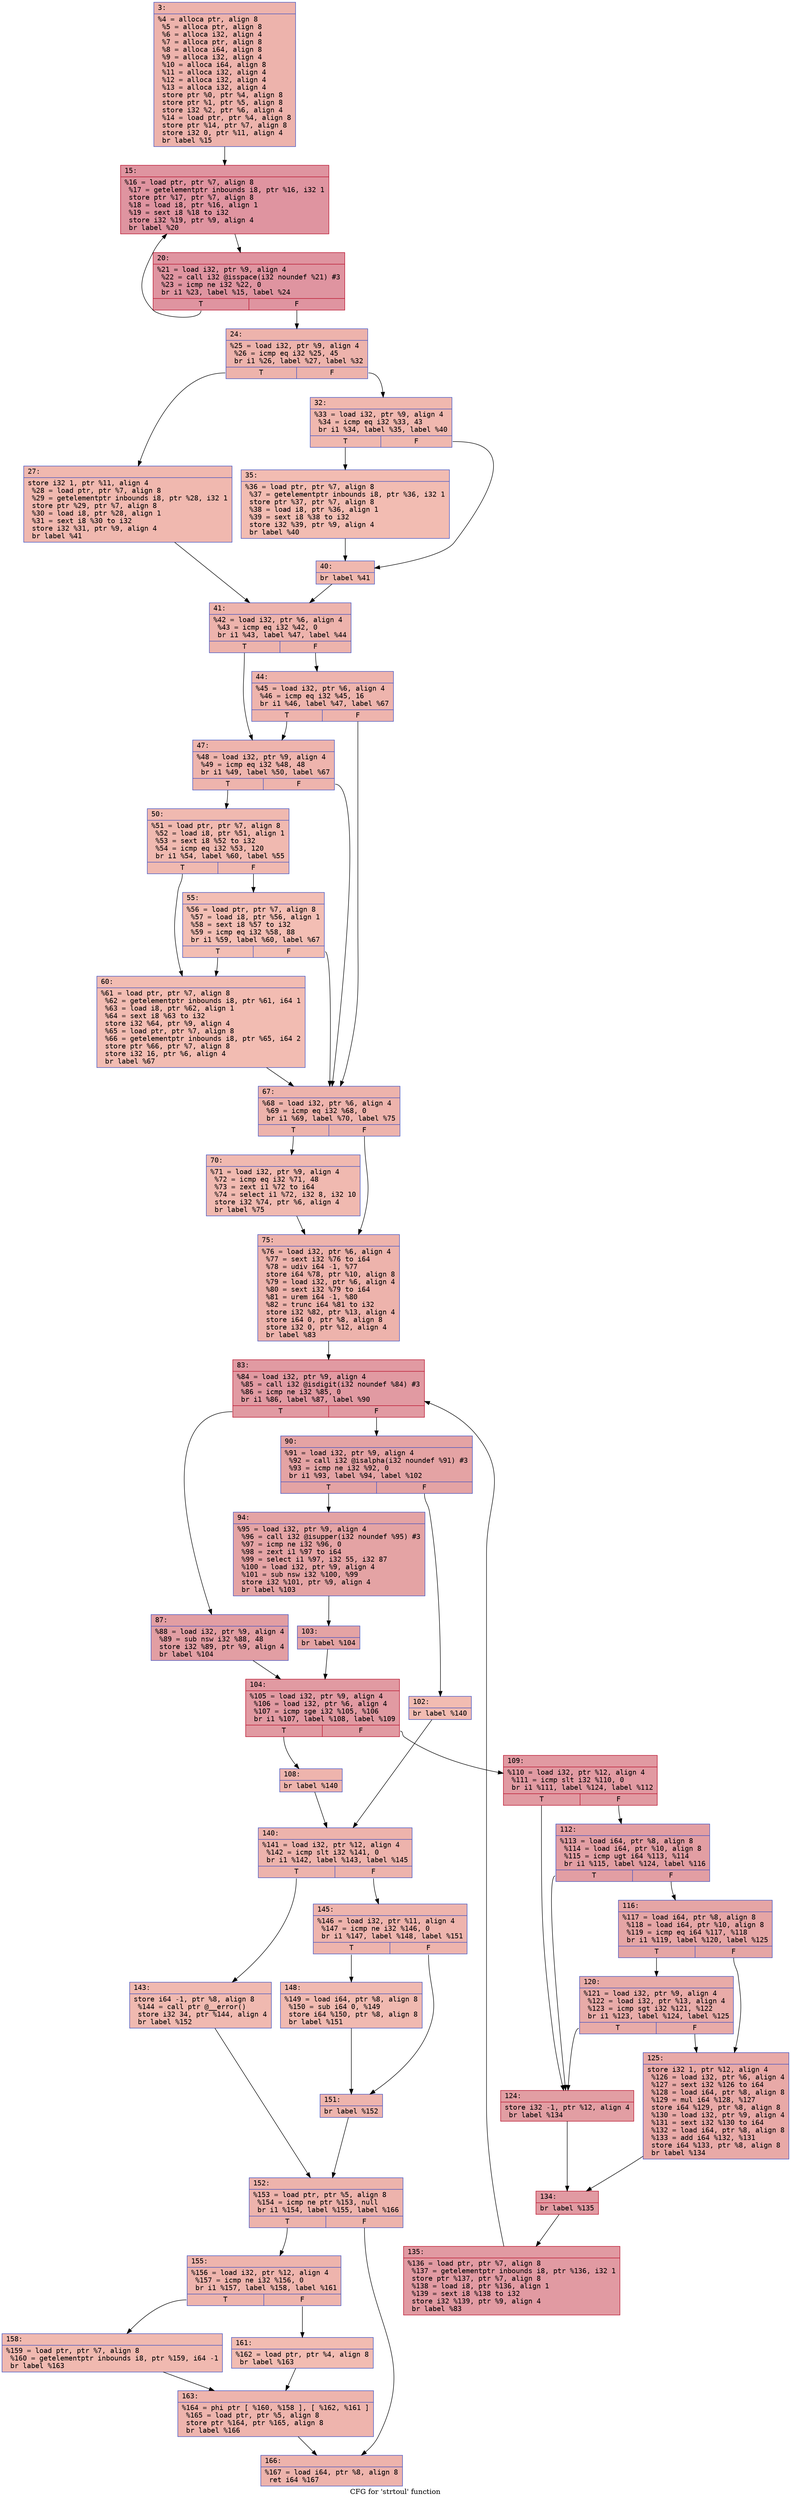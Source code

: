 digraph "CFG for 'strtoul' function" {
	label="CFG for 'strtoul' function";

	Node0x6000023104b0 [shape=record,color="#3d50c3ff", style=filled, fillcolor="#d6524470" fontname="Courier",label="{3:\l|  %4 = alloca ptr, align 8\l  %5 = alloca ptr, align 8\l  %6 = alloca i32, align 4\l  %7 = alloca ptr, align 8\l  %8 = alloca i64, align 8\l  %9 = alloca i32, align 4\l  %10 = alloca i64, align 8\l  %11 = alloca i32, align 4\l  %12 = alloca i32, align 4\l  %13 = alloca i32, align 4\l  store ptr %0, ptr %4, align 8\l  store ptr %1, ptr %5, align 8\l  store i32 %2, ptr %6, align 4\l  %14 = load ptr, ptr %4, align 8\l  store ptr %14, ptr %7, align 8\l  store i32 0, ptr %11, align 4\l  br label %15\l}"];
	Node0x6000023104b0 -> Node0x600002310550[tooltip="3 -> 15\nProbability 100.00%" ];
	Node0x600002310550 [shape=record,color="#b70d28ff", style=filled, fillcolor="#b70d2870" fontname="Courier",label="{15:\l|  %16 = load ptr, ptr %7, align 8\l  %17 = getelementptr inbounds i8, ptr %16, i32 1\l  store ptr %17, ptr %7, align 8\l  %18 = load i8, ptr %16, align 1\l  %19 = sext i8 %18 to i32\l  store i32 %19, ptr %9, align 4\l  br label %20\l}"];
	Node0x600002310550 -> Node0x6000023105a0[tooltip="15 -> 20\nProbability 100.00%" ];
	Node0x6000023105a0 [shape=record,color="#b70d28ff", style=filled, fillcolor="#b70d2870" fontname="Courier",label="{20:\l|  %21 = load i32, ptr %9, align 4\l  %22 = call i32 @isspace(i32 noundef %21) #3\l  %23 = icmp ne i32 %22, 0\l  br i1 %23, label %15, label %24\l|{<s0>T|<s1>F}}"];
	Node0x6000023105a0:s0 -> Node0x600002310550[tooltip="20 -> 15\nProbability 96.88%" ];
	Node0x6000023105a0:s1 -> Node0x6000023105f0[tooltip="20 -> 24\nProbability 3.12%" ];
	Node0x6000023105f0 [shape=record,color="#3d50c3ff", style=filled, fillcolor="#d6524470" fontname="Courier",label="{24:\l|  %25 = load i32, ptr %9, align 4\l  %26 = icmp eq i32 %25, 45\l  br i1 %26, label %27, label %32\l|{<s0>T|<s1>F}}"];
	Node0x6000023105f0:s0 -> Node0x600002310640[tooltip="24 -> 27\nProbability 50.00%" ];
	Node0x6000023105f0:s1 -> Node0x600002310690[tooltip="24 -> 32\nProbability 50.00%" ];
	Node0x600002310640 [shape=record,color="#3d50c3ff", style=filled, fillcolor="#dc5d4a70" fontname="Courier",label="{27:\l|  store i32 1, ptr %11, align 4\l  %28 = load ptr, ptr %7, align 8\l  %29 = getelementptr inbounds i8, ptr %28, i32 1\l  store ptr %29, ptr %7, align 8\l  %30 = load i8, ptr %28, align 1\l  %31 = sext i8 %30 to i32\l  store i32 %31, ptr %9, align 4\l  br label %41\l}"];
	Node0x600002310640 -> Node0x600002310780[tooltip="27 -> 41\nProbability 100.00%" ];
	Node0x600002310690 [shape=record,color="#3d50c3ff", style=filled, fillcolor="#dc5d4a70" fontname="Courier",label="{32:\l|  %33 = load i32, ptr %9, align 4\l  %34 = icmp eq i32 %33, 43\l  br i1 %34, label %35, label %40\l|{<s0>T|<s1>F}}"];
	Node0x600002310690:s0 -> Node0x6000023106e0[tooltip="32 -> 35\nProbability 50.00%" ];
	Node0x600002310690:s1 -> Node0x600002310730[tooltip="32 -> 40\nProbability 50.00%" ];
	Node0x6000023106e0 [shape=record,color="#3d50c3ff", style=filled, fillcolor="#e1675170" fontname="Courier",label="{35:\l|  %36 = load ptr, ptr %7, align 8\l  %37 = getelementptr inbounds i8, ptr %36, i32 1\l  store ptr %37, ptr %7, align 8\l  %38 = load i8, ptr %36, align 1\l  %39 = sext i8 %38 to i32\l  store i32 %39, ptr %9, align 4\l  br label %40\l}"];
	Node0x6000023106e0 -> Node0x600002310730[tooltip="35 -> 40\nProbability 100.00%" ];
	Node0x600002310730 [shape=record,color="#3d50c3ff", style=filled, fillcolor="#dc5d4a70" fontname="Courier",label="{40:\l|  br label %41\l}"];
	Node0x600002310730 -> Node0x600002310780[tooltip="40 -> 41\nProbability 100.00%" ];
	Node0x600002310780 [shape=record,color="#3d50c3ff", style=filled, fillcolor="#d6524470" fontname="Courier",label="{41:\l|  %42 = load i32, ptr %6, align 4\l  %43 = icmp eq i32 %42, 0\l  br i1 %43, label %47, label %44\l|{<s0>T|<s1>F}}"];
	Node0x600002310780:s0 -> Node0x600002310820[tooltip="41 -> 47\nProbability 37.50%" ];
	Node0x600002310780:s1 -> Node0x6000023107d0[tooltip="41 -> 44\nProbability 62.50%" ];
	Node0x6000023107d0 [shape=record,color="#3d50c3ff", style=filled, fillcolor="#d8564670" fontname="Courier",label="{44:\l|  %45 = load i32, ptr %6, align 4\l  %46 = icmp eq i32 %45, 16\l  br i1 %46, label %47, label %67\l|{<s0>T|<s1>F}}"];
	Node0x6000023107d0:s0 -> Node0x600002310820[tooltip="44 -> 47\nProbability 50.00%" ];
	Node0x6000023107d0:s1 -> Node0x600002310960[tooltip="44 -> 67\nProbability 50.00%" ];
	Node0x600002310820 [shape=record,color="#3d50c3ff", style=filled, fillcolor="#d8564670" fontname="Courier",label="{47:\l|  %48 = load i32, ptr %9, align 4\l  %49 = icmp eq i32 %48, 48\l  br i1 %49, label %50, label %67\l|{<s0>T|<s1>F}}"];
	Node0x600002310820:s0 -> Node0x600002310870[tooltip="47 -> 50\nProbability 50.00%" ];
	Node0x600002310820:s1 -> Node0x600002310960[tooltip="47 -> 67\nProbability 50.00%" ];
	Node0x600002310870 [shape=record,color="#3d50c3ff", style=filled, fillcolor="#de614d70" fontname="Courier",label="{50:\l|  %51 = load ptr, ptr %7, align 8\l  %52 = load i8, ptr %51, align 1\l  %53 = sext i8 %52 to i32\l  %54 = icmp eq i32 %53, 120\l  br i1 %54, label %60, label %55\l|{<s0>T|<s1>F}}"];
	Node0x600002310870:s0 -> Node0x600002310910[tooltip="50 -> 60\nProbability 50.00%" ];
	Node0x600002310870:s1 -> Node0x6000023108c0[tooltip="50 -> 55\nProbability 50.00%" ];
	Node0x6000023108c0 [shape=record,color="#3d50c3ff", style=filled, fillcolor="#e36c5570" fontname="Courier",label="{55:\l|  %56 = load ptr, ptr %7, align 8\l  %57 = load i8, ptr %56, align 1\l  %58 = sext i8 %57 to i32\l  %59 = icmp eq i32 %58, 88\l  br i1 %59, label %60, label %67\l|{<s0>T|<s1>F}}"];
	Node0x6000023108c0:s0 -> Node0x600002310910[tooltip="55 -> 60\nProbability 50.00%" ];
	Node0x6000023108c0:s1 -> Node0x600002310960[tooltip="55 -> 67\nProbability 50.00%" ];
	Node0x600002310910 [shape=record,color="#3d50c3ff", style=filled, fillcolor="#e1675170" fontname="Courier",label="{60:\l|  %61 = load ptr, ptr %7, align 8\l  %62 = getelementptr inbounds i8, ptr %61, i64 1\l  %63 = load i8, ptr %62, align 1\l  %64 = sext i8 %63 to i32\l  store i32 %64, ptr %9, align 4\l  %65 = load ptr, ptr %7, align 8\l  %66 = getelementptr inbounds i8, ptr %65, i64 2\l  store ptr %66, ptr %7, align 8\l  store i32 16, ptr %6, align 4\l  br label %67\l}"];
	Node0x600002310910 -> Node0x600002310960[tooltip="60 -> 67\nProbability 100.00%" ];
	Node0x600002310960 [shape=record,color="#3d50c3ff", style=filled, fillcolor="#d6524470" fontname="Courier",label="{67:\l|  %68 = load i32, ptr %6, align 4\l  %69 = icmp eq i32 %68, 0\l  br i1 %69, label %70, label %75\l|{<s0>T|<s1>F}}"];
	Node0x600002310960:s0 -> Node0x6000023109b0[tooltip="67 -> 70\nProbability 37.50%" ];
	Node0x600002310960:s1 -> Node0x600002310a00[tooltip="67 -> 75\nProbability 62.50%" ];
	Node0x6000023109b0 [shape=record,color="#3d50c3ff", style=filled, fillcolor="#de614d70" fontname="Courier",label="{70:\l|  %71 = load i32, ptr %9, align 4\l  %72 = icmp eq i32 %71, 48\l  %73 = zext i1 %72 to i64\l  %74 = select i1 %72, i32 8, i32 10\l  store i32 %74, ptr %6, align 4\l  br label %75\l}"];
	Node0x6000023109b0 -> Node0x600002310a00[tooltip="70 -> 75\nProbability 100.00%" ];
	Node0x600002310a00 [shape=record,color="#3d50c3ff", style=filled, fillcolor="#d6524470" fontname="Courier",label="{75:\l|  %76 = load i32, ptr %6, align 4\l  %77 = sext i32 %76 to i64\l  %78 = udiv i64 -1, %77\l  store i64 %78, ptr %10, align 8\l  %79 = load i32, ptr %6, align 4\l  %80 = sext i32 %79 to i64\l  %81 = urem i64 -1, %80\l  %82 = trunc i64 %81 to i32\l  store i32 %82, ptr %13, align 4\l  store i64 0, ptr %8, align 8\l  store i32 0, ptr %12, align 4\l  br label %83\l}"];
	Node0x600002310a00 -> Node0x600002310a50[tooltip="75 -> 83\nProbability 100.00%" ];
	Node0x600002310a50 [shape=record,color="#b70d28ff", style=filled, fillcolor="#bb1b2c70" fontname="Courier",label="{83:\l|  %84 = load i32, ptr %9, align 4\l  %85 = call i32 @isdigit(i32 noundef %84) #3\l  %86 = icmp ne i32 %85, 0\l  br i1 %86, label %87, label %90\l|{<s0>T|<s1>F}}"];
	Node0x600002310a50:s0 -> Node0x600002310aa0[tooltip="83 -> 87\nProbability 62.50%" ];
	Node0x600002310a50:s1 -> Node0x600002310af0[tooltip="83 -> 90\nProbability 37.50%" ];
	Node0x600002310aa0 [shape=record,color="#3d50c3ff", style=filled, fillcolor="#be242e70" fontname="Courier",label="{87:\l|  %88 = load i32, ptr %9, align 4\l  %89 = sub nsw i32 %88, 48\l  store i32 %89, ptr %9, align 4\l  br label %104\l}"];
	Node0x600002310aa0 -> Node0x600002310c30[tooltip="87 -> 104\nProbability 100.00%" ];
	Node0x600002310af0 [shape=record,color="#3d50c3ff", style=filled, fillcolor="#c32e3170" fontname="Courier",label="{90:\l|  %91 = load i32, ptr %9, align 4\l  %92 = call i32 @isalpha(i32 noundef %91) #3\l  %93 = icmp ne i32 %92, 0\l  br i1 %93, label %94, label %102\l|{<s0>T|<s1>F}}"];
	Node0x600002310af0:s0 -> Node0x600002310b40[tooltip="90 -> 94\nProbability 96.88%" ];
	Node0x600002310af0:s1 -> Node0x600002310b90[tooltip="90 -> 102\nProbability 3.12%" ];
	Node0x600002310b40 [shape=record,color="#3d50c3ff", style=filled, fillcolor="#c32e3170" fontname="Courier",label="{94:\l|  %95 = load i32, ptr %9, align 4\l  %96 = call i32 @isupper(i32 noundef %95) #3\l  %97 = icmp ne i32 %96, 0\l  %98 = zext i1 %97 to i64\l  %99 = select i1 %97, i32 55, i32 87\l  %100 = load i32, ptr %9, align 4\l  %101 = sub nsw i32 %100, %99\l  store i32 %101, ptr %9, align 4\l  br label %103\l}"];
	Node0x600002310b40 -> Node0x600002310be0[tooltip="94 -> 103\nProbability 100.00%" ];
	Node0x600002310b90 [shape=record,color="#3d50c3ff", style=filled, fillcolor="#e1675170" fontname="Courier",label="{102:\l|  br label %140\l}"];
	Node0x600002310b90 -> Node0x600002310f50[tooltip="102 -> 140\nProbability 100.00%" ];
	Node0x600002310be0 [shape=record,color="#3d50c3ff", style=filled, fillcolor="#c32e3170" fontname="Courier",label="{103:\l|  br label %104\l}"];
	Node0x600002310be0 -> Node0x600002310c30[tooltip="103 -> 104\nProbability 100.00%" ];
	Node0x600002310c30 [shape=record,color="#b70d28ff", style=filled, fillcolor="#bb1b2c70" fontname="Courier",label="{104:\l|  %105 = load i32, ptr %9, align 4\l  %106 = load i32, ptr %6, align 4\l  %107 = icmp sge i32 %105, %106\l  br i1 %107, label %108, label %109\l|{<s0>T|<s1>F}}"];
	Node0x600002310c30:s0 -> Node0x600002310c80[tooltip="104 -> 108\nProbability 3.12%" ];
	Node0x600002310c30:s1 -> Node0x600002310cd0[tooltip="104 -> 109\nProbability 96.88%" ];
	Node0x600002310c80 [shape=record,color="#3d50c3ff", style=filled, fillcolor="#d8564670" fontname="Courier",label="{108:\l|  br label %140\l}"];
	Node0x600002310c80 -> Node0x600002310f50[tooltip="108 -> 140\nProbability 100.00%" ];
	Node0x600002310cd0 [shape=record,color="#b70d28ff", style=filled, fillcolor="#bb1b2c70" fontname="Courier",label="{109:\l|  %110 = load i32, ptr %12, align 4\l  %111 = icmp slt i32 %110, 0\l  br i1 %111, label %124, label %112\l|{<s0>T|<s1>F}}"];
	Node0x600002310cd0:s0 -> Node0x600002310e10[tooltip="109 -> 124\nProbability 37.50%" ];
	Node0x600002310cd0:s1 -> Node0x600002310d20[tooltip="109 -> 112\nProbability 62.50%" ];
	Node0x600002310d20 [shape=record,color="#3d50c3ff", style=filled, fillcolor="#be242e70" fontname="Courier",label="{112:\l|  %113 = load i64, ptr %8, align 8\l  %114 = load i64, ptr %10, align 8\l  %115 = icmp ugt i64 %113, %114\l  br i1 %115, label %124, label %116\l|{<s0>T|<s1>F}}"];
	Node0x600002310d20:s0 -> Node0x600002310e10[tooltip="112 -> 124\nProbability 50.00%" ];
	Node0x600002310d20:s1 -> Node0x600002310d70[tooltip="112 -> 116\nProbability 50.00%" ];
	Node0x600002310d70 [shape=record,color="#3d50c3ff", style=filled, fillcolor="#c5333470" fontname="Courier",label="{116:\l|  %117 = load i64, ptr %8, align 8\l  %118 = load i64, ptr %10, align 8\l  %119 = icmp eq i64 %117, %118\l  br i1 %119, label %120, label %125\l|{<s0>T|<s1>F}}"];
	Node0x600002310d70:s0 -> Node0x600002310dc0[tooltip="116 -> 120\nProbability 50.00%" ];
	Node0x600002310d70:s1 -> Node0x600002310e60[tooltip="116 -> 125\nProbability 50.00%" ];
	Node0x600002310dc0 [shape=record,color="#3d50c3ff", style=filled, fillcolor="#cc403a70" fontname="Courier",label="{120:\l|  %121 = load i32, ptr %9, align 4\l  %122 = load i32, ptr %13, align 4\l  %123 = icmp sgt i32 %121, %122\l  br i1 %123, label %124, label %125\l|{<s0>T|<s1>F}}"];
	Node0x600002310dc0:s0 -> Node0x600002310e10[tooltip="120 -> 124\nProbability 50.00%" ];
	Node0x600002310dc0:s1 -> Node0x600002310e60[tooltip="120 -> 125\nProbability 50.00%" ];
	Node0x600002310e10 [shape=record,color="#b70d28ff", style=filled, fillcolor="#be242e70" fontname="Courier",label="{124:\l|  store i32 -1, ptr %12, align 4\l  br label %134\l}"];
	Node0x600002310e10 -> Node0x600002310eb0[tooltip="124 -> 134\nProbability 100.00%" ];
	Node0x600002310e60 [shape=record,color="#3d50c3ff", style=filled, fillcolor="#ca3b3770" fontname="Courier",label="{125:\l|  store i32 1, ptr %12, align 4\l  %126 = load i32, ptr %6, align 4\l  %127 = sext i32 %126 to i64\l  %128 = load i64, ptr %8, align 8\l  %129 = mul i64 %128, %127\l  store i64 %129, ptr %8, align 8\l  %130 = load i32, ptr %9, align 4\l  %131 = sext i32 %130 to i64\l  %132 = load i64, ptr %8, align 8\l  %133 = add i64 %132, %131\l  store i64 %133, ptr %8, align 8\l  br label %134\l}"];
	Node0x600002310e60 -> Node0x600002310eb0[tooltip="125 -> 134\nProbability 100.00%" ];
	Node0x600002310eb0 [shape=record,color="#b70d28ff", style=filled, fillcolor="#bb1b2c70" fontname="Courier",label="{134:\l|  br label %135\l}"];
	Node0x600002310eb0 -> Node0x600002310f00[tooltip="134 -> 135\nProbability 100.00%" ];
	Node0x600002310f00 [shape=record,color="#b70d28ff", style=filled, fillcolor="#bb1b2c70" fontname="Courier",label="{135:\l|  %136 = load ptr, ptr %7, align 8\l  %137 = getelementptr inbounds i8, ptr %136, i32 1\l  store ptr %137, ptr %7, align 8\l  %138 = load i8, ptr %136, align 1\l  %139 = sext i8 %138 to i32\l  store i32 %139, ptr %9, align 4\l  br label %83\l}"];
	Node0x600002310f00 -> Node0x600002310a50[tooltip="135 -> 83\nProbability 100.00%" ];
	Node0x600002310f50 [shape=record,color="#3d50c3ff", style=filled, fillcolor="#d6524470" fontname="Courier",label="{140:\l|  %141 = load i32, ptr %12, align 4\l  %142 = icmp slt i32 %141, 0\l  br i1 %142, label %143, label %145\l|{<s0>T|<s1>F}}"];
	Node0x600002310f50:s0 -> Node0x600002310fa0[tooltip="140 -> 143\nProbability 37.50%" ];
	Node0x600002310f50:s1 -> Node0x600002310ff0[tooltip="140 -> 145\nProbability 62.50%" ];
	Node0x600002310fa0 [shape=record,color="#3d50c3ff", style=filled, fillcolor="#de614d70" fontname="Courier",label="{143:\l|  store i64 -1, ptr %8, align 8\l  %144 = call ptr @__error()\l  store i32 34, ptr %144, align 4\l  br label %152\l}"];
	Node0x600002310fa0 -> Node0x6000023110e0[tooltip="143 -> 152\nProbability 100.00%" ];
	Node0x600002310ff0 [shape=record,color="#3d50c3ff", style=filled, fillcolor="#d8564670" fontname="Courier",label="{145:\l|  %146 = load i32, ptr %11, align 4\l  %147 = icmp ne i32 %146, 0\l  br i1 %147, label %148, label %151\l|{<s0>T|<s1>F}}"];
	Node0x600002310ff0:s0 -> Node0x600002311040[tooltip="145 -> 148\nProbability 62.50%" ];
	Node0x600002310ff0:s1 -> Node0x600002311090[tooltip="145 -> 151\nProbability 37.50%" ];
	Node0x600002311040 [shape=record,color="#3d50c3ff", style=filled, fillcolor="#de614d70" fontname="Courier",label="{148:\l|  %149 = load i64, ptr %8, align 8\l  %150 = sub i64 0, %149\l  store i64 %150, ptr %8, align 8\l  br label %151\l}"];
	Node0x600002311040 -> Node0x600002311090[tooltip="148 -> 151\nProbability 100.00%" ];
	Node0x600002311090 [shape=record,color="#3d50c3ff", style=filled, fillcolor="#d8564670" fontname="Courier",label="{151:\l|  br label %152\l}"];
	Node0x600002311090 -> Node0x6000023110e0[tooltip="151 -> 152\nProbability 100.00%" ];
	Node0x6000023110e0 [shape=record,color="#3d50c3ff", style=filled, fillcolor="#d6524470" fontname="Courier",label="{152:\l|  %153 = load ptr, ptr %5, align 8\l  %154 = icmp ne ptr %153, null\l  br i1 %154, label %155, label %166\l|{<s0>T|<s1>F}}"];
	Node0x6000023110e0:s0 -> Node0x600002311130[tooltip="152 -> 155\nProbability 62.50%" ];
	Node0x6000023110e0:s1 -> Node0x600002311270[tooltip="152 -> 166\nProbability 37.50%" ];
	Node0x600002311130 [shape=record,color="#3d50c3ff", style=filled, fillcolor="#d8564670" fontname="Courier",label="{155:\l|  %156 = load i32, ptr %12, align 4\l  %157 = icmp ne i32 %156, 0\l  br i1 %157, label %158, label %161\l|{<s0>T|<s1>F}}"];
	Node0x600002311130:s0 -> Node0x600002311180[tooltip="155 -> 158\nProbability 62.50%" ];
	Node0x600002311130:s1 -> Node0x6000023111d0[tooltip="155 -> 161\nProbability 37.50%" ];
	Node0x600002311180 [shape=record,color="#3d50c3ff", style=filled, fillcolor="#de614d70" fontname="Courier",label="{158:\l|  %159 = load ptr, ptr %7, align 8\l  %160 = getelementptr inbounds i8, ptr %159, i64 -1\l  br label %163\l}"];
	Node0x600002311180 -> Node0x600002311220[tooltip="158 -> 163\nProbability 100.00%" ];
	Node0x6000023111d0 [shape=record,color="#3d50c3ff", style=filled, fillcolor="#e1675170" fontname="Courier",label="{161:\l|  %162 = load ptr, ptr %4, align 8\l  br label %163\l}"];
	Node0x6000023111d0 -> Node0x600002311220[tooltip="161 -> 163\nProbability 100.00%" ];
	Node0x600002311220 [shape=record,color="#3d50c3ff", style=filled, fillcolor="#d8564670" fontname="Courier",label="{163:\l|  %164 = phi ptr [ %160, %158 ], [ %162, %161 ]\l  %165 = load ptr, ptr %5, align 8\l  store ptr %164, ptr %165, align 8\l  br label %166\l}"];
	Node0x600002311220 -> Node0x600002311270[tooltip="163 -> 166\nProbability 100.00%" ];
	Node0x600002311270 [shape=record,color="#3d50c3ff", style=filled, fillcolor="#d6524470" fontname="Courier",label="{166:\l|  %167 = load i64, ptr %8, align 8\l  ret i64 %167\l}"];
}

